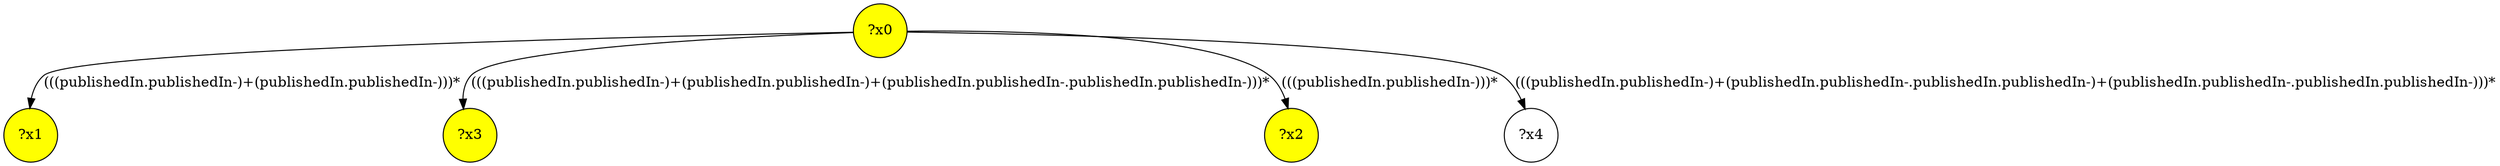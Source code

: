 digraph g {
	x1 [fillcolor="yellow", style="filled," shape=circle, label="?x1"];
	x3 [fillcolor="yellow", style="filled," shape=circle, label="?x3"];
	x2 [fillcolor="yellow", style="filled," shape=circle, label="?x2"];
	x0 [fillcolor="yellow", style="filled," shape=circle, label="?x0"];
	x0 -> x1 [label="(((publishedIn.publishedIn-)+(publishedIn.publishedIn-)))*"];
	x0 -> x2 [label="(((publishedIn.publishedIn-)))*"];
	x0 -> x3 [label="(((publishedIn.publishedIn-)+(publishedIn.publishedIn-)+(publishedIn.publishedIn-.publishedIn.publishedIn-)))*"];
	x4 [shape=circle, label="?x4"];
	x0 -> x4 [label="(((publishedIn.publishedIn-)+(publishedIn.publishedIn-.publishedIn.publishedIn-)+(publishedIn.publishedIn-.publishedIn.publishedIn-)))*"];
}
